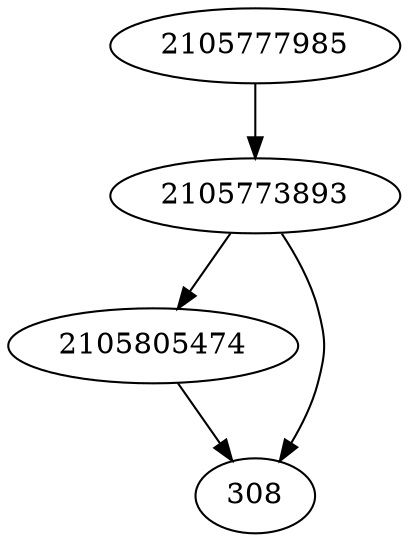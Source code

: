 strict digraph  {
2105777985;
2105805474;
308;
2105773893;
2105777985 -> 2105773893;
2105805474 -> 308;
2105773893 -> 2105805474;
2105773893 -> 308;
}
